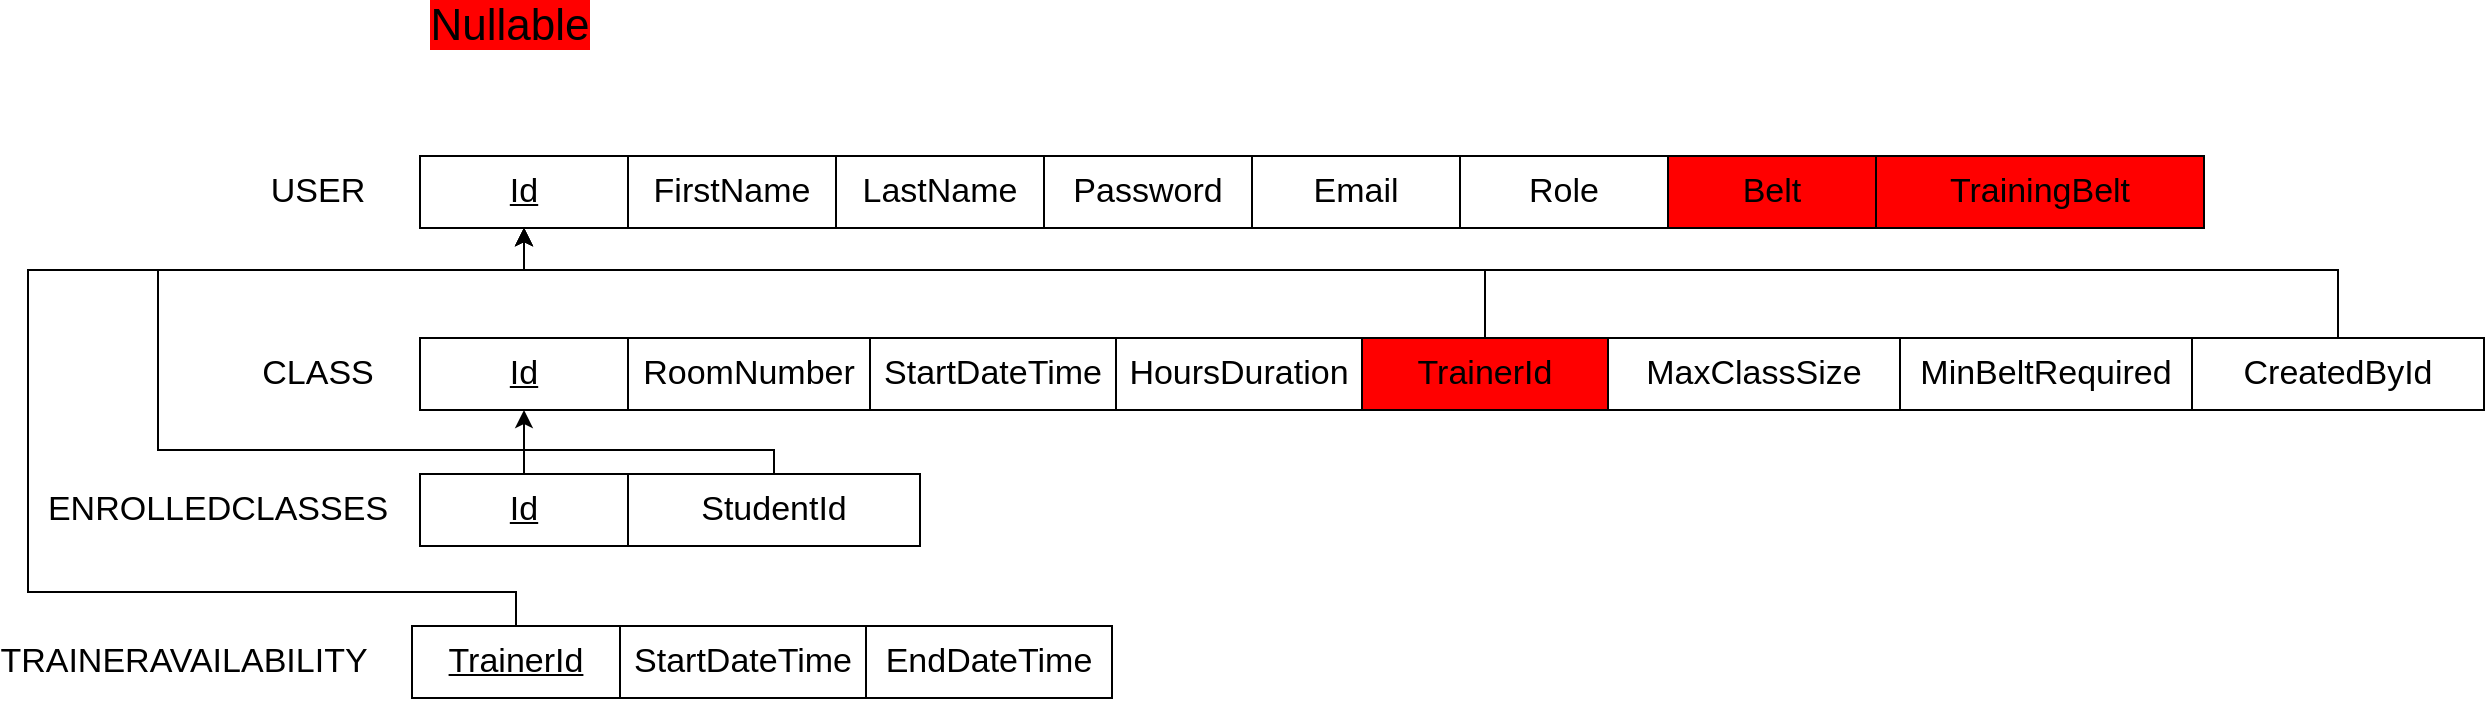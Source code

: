 <mxfile version="11.1.1" type="device"><diagram id="0e9pnpLnRvvH2o1bFCbQ" name="Page-1"><mxGraphModel dx="1822" dy="1224" grid="0" gridSize="10" guides="1" tooltips="1" connect="1" arrows="1" fold="1" page="0" pageScale="1" pageWidth="850" pageHeight="1100" math="0" shadow="0"><root><mxCell id="0"/><mxCell id="1" parent="0"/><mxCell id="2DdQ4dUA0T0h-lVzCuz4-2" value="&lt;font style=&quot;font-size: 17px&quot;&gt;USER&lt;/font&gt;" style="text;html=1;strokeColor=none;fillColor=none;align=center;verticalAlign=middle;whiteSpace=wrap;rounded=0;" parent="1" vertex="1"><mxGeometry x="74" y="79" width="40" height="20" as="geometry"/></mxCell><mxCell id="2DdQ4dUA0T0h-lVzCuz4-3" value="&lt;font style=&quot;font-size: 17px&quot;&gt;&lt;u&gt;Id&lt;/u&gt;&lt;/font&gt;" style="rounded=0;whiteSpace=wrap;html=1;" parent="1" vertex="1"><mxGeometry x="145" y="71" width="104" height="36" as="geometry"/></mxCell><mxCell id="2DdQ4dUA0T0h-lVzCuz4-4" value="&lt;span style=&quot;font-size: 17px&quot;&gt;FirstName&lt;/span&gt;" style="rounded=0;whiteSpace=wrap;html=1;" parent="1" vertex="1"><mxGeometry x="249" y="71" width="104" height="36" as="geometry"/></mxCell><mxCell id="2DdQ4dUA0T0h-lVzCuz4-6" value="&lt;span style=&quot;font-size: 17px&quot;&gt;LastName&lt;br&gt;&lt;/span&gt;" style="rounded=0;whiteSpace=wrap;html=1;" parent="1" vertex="1"><mxGeometry x="353" y="71" width="104" height="36" as="geometry"/></mxCell><mxCell id="2DdQ4dUA0T0h-lVzCuz4-8" value="&lt;span style=&quot;font-size: 17px&quot;&gt;Password&lt;br&gt;&lt;/span&gt;" style="rounded=0;whiteSpace=wrap;html=1;" parent="1" vertex="1"><mxGeometry x="457" y="71" width="104" height="36" as="geometry"/></mxCell><mxCell id="2DdQ4dUA0T0h-lVzCuz4-9" value="&lt;span style=&quot;font-size: 17px&quot;&gt;Email&lt;br&gt;&lt;/span&gt;" style="rounded=0;whiteSpace=wrap;html=1;" parent="1" vertex="1"><mxGeometry x="561" y="71" width="104" height="36" as="geometry"/></mxCell><mxCell id="2DdQ4dUA0T0h-lVzCuz4-10" value="&lt;span style=&quot;font-size: 17px&quot;&gt;Role&lt;br&gt;&lt;/span&gt;" style="rounded=0;whiteSpace=wrap;html=1;" parent="1" vertex="1"><mxGeometry x="665" y="71" width="104" height="36" as="geometry"/></mxCell><mxCell id="2DdQ4dUA0T0h-lVzCuz4-15" value="&lt;span style=&quot;font-size: 17px&quot;&gt;Belt&lt;br&gt;&lt;/span&gt;" style="rounded=0;whiteSpace=wrap;html=1;fillColor=#FF0000;" parent="1" vertex="1"><mxGeometry x="769" y="71" width="104" height="36" as="geometry"/></mxCell><mxCell id="2DdQ4dUA0T0h-lVzCuz4-16" value="&lt;span style=&quot;font-size: 17px&quot;&gt;TrainingBelt&lt;br&gt;&lt;/span&gt;" style="rounded=0;whiteSpace=wrap;html=1;fillColor=#FF0000;" parent="1" vertex="1"><mxGeometry x="873" y="71" width="164" height="36" as="geometry"/></mxCell><mxCell id="2DdQ4dUA0T0h-lVzCuz4-22" value="&lt;font style=&quot;font-size: 17px&quot;&gt;CLASS&lt;/font&gt;" style="text;html=1;strokeColor=none;fillColor=none;align=center;verticalAlign=middle;whiteSpace=wrap;rounded=0;" parent="1" vertex="1"><mxGeometry x="74" y="170" width="40" height="20" as="geometry"/></mxCell><mxCell id="2DdQ4dUA0T0h-lVzCuz4-23" value="&lt;font style=&quot;font-size: 17px&quot;&gt;&lt;u&gt;Id&lt;/u&gt;&lt;/font&gt;" style="rounded=0;whiteSpace=wrap;html=1;" parent="1" vertex="1"><mxGeometry x="145" y="162" width="104" height="36" as="geometry"/></mxCell><mxCell id="2DdQ4dUA0T0h-lVzCuz4-24" value="&lt;font style=&quot;font-size: 17px&quot;&gt;RoomNumber&lt;/font&gt;" style="rounded=0;whiteSpace=wrap;html=1;" parent="1" vertex="1"><mxGeometry x="249" y="162" width="121" height="36" as="geometry"/></mxCell><mxCell id="2DdQ4dUA0T0h-lVzCuz4-25" value="&lt;span style=&quot;font-size: 17px&quot;&gt;StartDateTime&lt;/span&gt;" style="rounded=0;whiteSpace=wrap;html=1;" parent="1" vertex="1"><mxGeometry x="370" y="162" width="123" height="36" as="geometry"/></mxCell><mxCell id="2DdQ4dUA0T0h-lVzCuz4-33" style="edgeStyle=orthogonalEdgeStyle;rounded=0;orthogonalLoop=1;jettySize=auto;html=1;entryX=0.5;entryY=1;entryDx=0;entryDy=0;" parent="1" source="2DdQ4dUA0T0h-lVzCuz4-29" target="2DdQ4dUA0T0h-lVzCuz4-3" edge="1"><mxGeometry relative="1" as="geometry"><mxPoint x="197" y="116" as="targetPoint"/><Array as="points"><mxPoint x="677" y="128"/><mxPoint x="197" y="128"/></Array></mxGeometry></mxCell><mxCell id="2DdQ4dUA0T0h-lVzCuz4-29" value="&lt;span style=&quot;font-size: 17px&quot;&gt;TrainerId&lt;/span&gt;" style="rounded=0;whiteSpace=wrap;html=1;fillColor=#FF0000;" parent="1" vertex="1"><mxGeometry x="616" y="162" width="123" height="36" as="geometry"/></mxCell><mxCell id="2DdQ4dUA0T0h-lVzCuz4-31" value="&lt;span style=&quot;font-size: 17px&quot;&gt;HoursDuration&lt;/span&gt;" style="rounded=0;whiteSpace=wrap;html=1;" parent="1" vertex="1"><mxGeometry x="493" y="162" width="123" height="36" as="geometry"/></mxCell><mxCell id="2DdQ4dUA0T0h-lVzCuz4-32" value="&lt;span style=&quot;font-size: 17px&quot;&gt;MinBeltRequired&lt;/span&gt;" style="rounded=0;whiteSpace=wrap;html=1;" parent="1" vertex="1"><mxGeometry x="885" y="162" width="146" height="36" as="geometry"/></mxCell><mxCell id="2DdQ4dUA0T0h-lVzCuz4-35" value="&lt;span style=&quot;font-size: 17px&quot;&gt;MaxClassSize&lt;/span&gt;" style="rounded=0;whiteSpace=wrap;html=1;" parent="1" vertex="1"><mxGeometry x="739" y="162" width="146" height="36" as="geometry"/></mxCell><mxCell id="2DdQ4dUA0T0h-lVzCuz4-37" value="&lt;span style=&quot;font-size: 17px&quot;&gt;TRAINERAVAILABILITY&lt;/span&gt;" style="text;html=1;strokeColor=none;fillColor=none;align=center;verticalAlign=middle;whiteSpace=wrap;rounded=0;" parent="1" vertex="1"><mxGeometry x="7" y="314" width="40" height="20" as="geometry"/></mxCell><mxCell id="2DdQ4dUA0T0h-lVzCuz4-39" style="edgeStyle=orthogonalEdgeStyle;rounded=0;orthogonalLoop=1;jettySize=auto;html=1;entryX=0.5;entryY=1;entryDx=0;entryDy=0;" parent="1" source="2DdQ4dUA0T0h-lVzCuz4-38" target="2DdQ4dUA0T0h-lVzCuz4-3" edge="1"><mxGeometry relative="1" as="geometry"><Array as="points"><mxPoint x="193" y="289"/><mxPoint x="-51" y="289"/><mxPoint x="-51" y="128"/><mxPoint x="197" y="128"/></Array></mxGeometry></mxCell><mxCell id="2DdQ4dUA0T0h-lVzCuz4-38" value="&lt;font style=&quot;font-size: 17px&quot;&gt;&lt;u&gt;TrainerId&lt;/u&gt;&lt;/font&gt;" style="rounded=0;whiteSpace=wrap;html=1;" parent="1" vertex="1"><mxGeometry x="141" y="306" width="104" height="36" as="geometry"/></mxCell><mxCell id="2DdQ4dUA0T0h-lVzCuz4-41" style="edgeStyle=orthogonalEdgeStyle;rounded=0;orthogonalLoop=1;jettySize=auto;html=1;entryX=0.5;entryY=1;entryDx=0;entryDy=0;" parent="1" source="2DdQ4dUA0T0h-lVzCuz4-40" target="2DdQ4dUA0T0h-lVzCuz4-3" edge="1"><mxGeometry relative="1" as="geometry"><Array as="points"><mxPoint x="322" y="218"/><mxPoint x="14" y="218"/><mxPoint x="14" y="128"/><mxPoint x="197" y="128"/></Array></mxGeometry></mxCell><mxCell id="2DdQ4dUA0T0h-lVzCuz4-40" value="&lt;span style=&quot;font-size: 17px&quot;&gt;StudentId&lt;/span&gt;" style="rounded=0;whiteSpace=wrap;html=1;" parent="1" vertex="1"><mxGeometry x="249" y="230" width="146" height="36" as="geometry"/></mxCell><mxCell id="2DdQ4dUA0T0h-lVzCuz4-42" value="&lt;span style=&quot;font-size: 17px&quot;&gt;StartDateTime&lt;/span&gt;" style="rounded=0;whiteSpace=wrap;html=1;" parent="1" vertex="1"><mxGeometry x="245" y="306" width="123" height="36" as="geometry"/></mxCell><mxCell id="2DdQ4dUA0T0h-lVzCuz4-43" value="&lt;span style=&quot;font-size: 17px&quot;&gt;EndDateTime&lt;/span&gt;" style="rounded=0;whiteSpace=wrap;html=1;" parent="1" vertex="1"><mxGeometry x="368" y="306" width="123" height="36" as="geometry"/></mxCell><mxCell id="FJQbHBvAIGkA0O1aAShK-1" value="&lt;font style=&quot;font-size: 22px ; background-color: rgb(255 , 0 , 0)&quot;&gt;Nullable&lt;/font&gt;" style="text;html=1;strokeColor=none;fillColor=none;align=center;verticalAlign=middle;whiteSpace=wrap;rounded=0;strokeWidth=9;" vertex="1" parent="1"><mxGeometry x="170" y="-4" width="40" height="20" as="geometry"/></mxCell><mxCell id="FJQbHBvAIGkA0O1aAShK-3" style="edgeStyle=orthogonalEdgeStyle;rounded=0;orthogonalLoop=1;jettySize=auto;html=1;entryX=0.5;entryY=1;entryDx=0;entryDy=0;" edge="1" parent="1" source="FJQbHBvAIGkA0O1aAShK-2" target="2DdQ4dUA0T0h-lVzCuz4-3"><mxGeometry relative="1" as="geometry"><Array as="points"><mxPoint x="1104" y="128"/><mxPoint x="197" y="128"/></Array></mxGeometry></mxCell><mxCell id="FJQbHBvAIGkA0O1aAShK-2" value="&lt;span style=&quot;font-size: 17px&quot;&gt;CreatedById&lt;/span&gt;" style="rounded=0;whiteSpace=wrap;html=1;" vertex="1" parent="1"><mxGeometry x="1031" y="162" width="146" height="36" as="geometry"/></mxCell><mxCell id="FJQbHBvAIGkA0O1aAShK-8" value="&lt;span style=&quot;font-size: 17px&quot;&gt;ENROLLEDCLASSES&lt;br&gt;&lt;/span&gt;" style="text;html=1;strokeColor=none;fillColor=none;align=center;verticalAlign=middle;whiteSpace=wrap;rounded=0;" vertex="1" parent="1"><mxGeometry x="24" y="238" width="40" height="20" as="geometry"/></mxCell><mxCell id="FJQbHBvAIGkA0O1aAShK-10" style="rounded=0;orthogonalLoop=1;jettySize=auto;html=1;" edge="1" parent="1" source="FJQbHBvAIGkA0O1aAShK-9" target="2DdQ4dUA0T0h-lVzCuz4-23"><mxGeometry relative="1" as="geometry"/></mxCell><mxCell id="FJQbHBvAIGkA0O1aAShK-9" value="&lt;font style=&quot;font-size: 17px&quot;&gt;&lt;u&gt;Id&lt;/u&gt;&lt;/font&gt;" style="rounded=0;whiteSpace=wrap;html=1;" vertex="1" parent="1"><mxGeometry x="145" y="230" width="104" height="36" as="geometry"/></mxCell></root></mxGraphModel></diagram></mxfile>